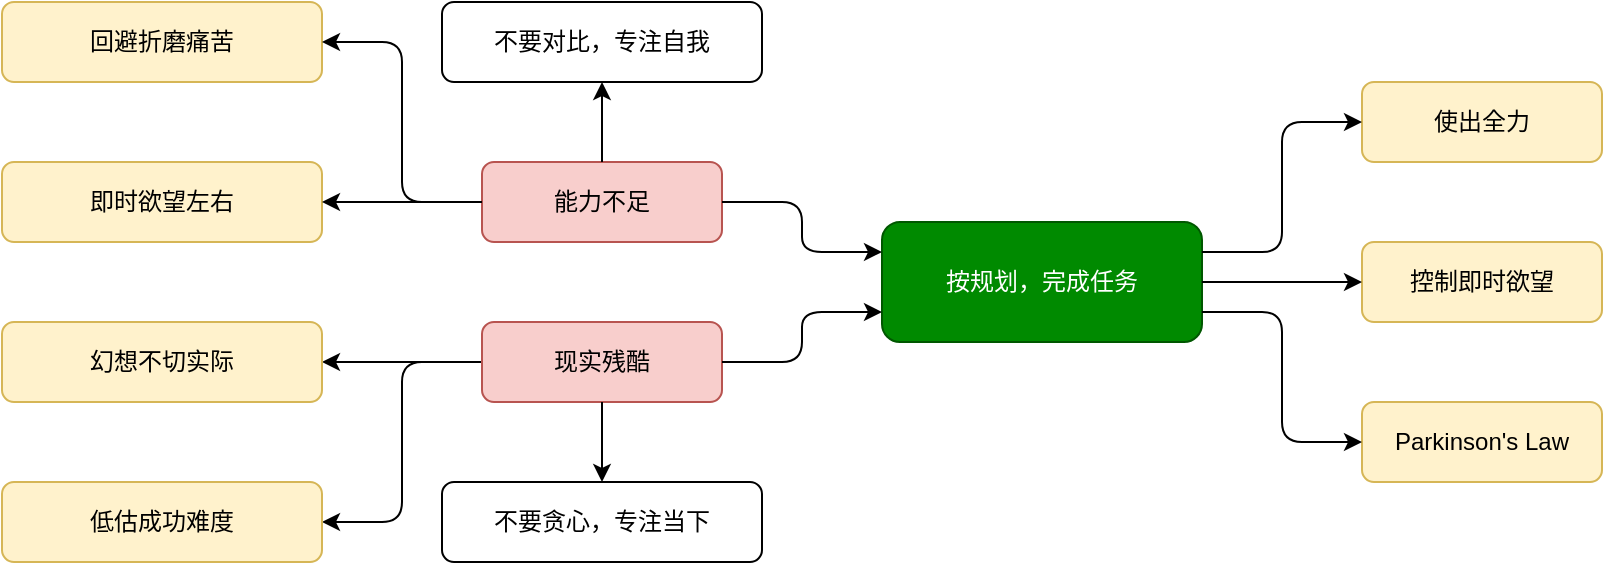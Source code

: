 <mxfile version="17.4.2" type="device" pages="2"><diagram id="iUVhY1xpQ6CyfBs-lPUH" name="Page-1"><mxGraphModel dx="1106" dy="772" grid="1" gridSize="10" guides="1" tooltips="1" connect="1" arrows="1" fold="1" page="1" pageScale="1" pageWidth="1169" pageHeight="827" math="0" shadow="0"><root><mxCell id="0"/><mxCell id="1" parent="0"/><mxCell id="2mZQ2hrAYj-rdNc3GGcZ-1" value="能力不足" style="rounded=1;whiteSpace=wrap;html=1;fillColor=#f8cecc;strokeColor=#b85450;" parent="1" vertex="1"><mxGeometry x="400" y="280" width="120" height="40" as="geometry"/></mxCell><mxCell id="NQv2C5igRxgO6a4TWcFs-9" style="edgeStyle=orthogonalEdgeStyle;rounded=1;orthogonalLoop=1;jettySize=auto;html=1;exitX=0;exitY=0.5;exitDx=0;exitDy=0;" edge="1" parent="1" source="2mZQ2hrAYj-rdNc3GGcZ-2" target="NQv2C5igRxgO6a4TWcFs-5"><mxGeometry relative="1" as="geometry"/></mxCell><mxCell id="NQv2C5igRxgO6a4TWcFs-10" style="edgeStyle=orthogonalEdgeStyle;rounded=1;orthogonalLoop=1;jettySize=auto;html=1;exitX=0;exitY=0.5;exitDx=0;exitDy=0;entryX=1;entryY=0.5;entryDx=0;entryDy=0;" edge="1" parent="1" source="2mZQ2hrAYj-rdNc3GGcZ-2" target="NQv2C5igRxgO6a4TWcFs-6"><mxGeometry relative="1" as="geometry"/></mxCell><mxCell id="2mZQ2hrAYj-rdNc3GGcZ-2" value="现实残酷" style="rounded=1;whiteSpace=wrap;html=1;fillColor=#f8cecc;strokeColor=#b85450;" parent="1" vertex="1"><mxGeometry x="400" y="360" width="120" height="40" as="geometry"/></mxCell><mxCell id="2mZQ2hrAYj-rdNc3GGcZ-3" value="使出全力" style="rounded=1;whiteSpace=wrap;html=1;fillColor=#fff2cc;strokeColor=#d6b656;" parent="1" vertex="1"><mxGeometry x="840" y="240" width="120" height="40" as="geometry"/></mxCell><mxCell id="2mZQ2hrAYj-rdNc3GGcZ-4" value="按规划，完成任务" style="rounded=1;whiteSpace=wrap;html=1;fillColor=#008a00;fontColor=#ffffff;strokeColor=#005700;" parent="1" vertex="1"><mxGeometry x="600" y="310" width="160" height="60" as="geometry"/></mxCell><mxCell id="2mZQ2hrAYj-rdNc3GGcZ-6" value="Parkinson's Law" style="rounded=1;whiteSpace=wrap;html=1;fillColor=#fff2cc;strokeColor=#d6b656;" parent="1" vertex="1"><mxGeometry x="840" y="400" width="120" height="40" as="geometry"/></mxCell><mxCell id="2mZQ2hrAYj-rdNc3GGcZ-10" value="" style="edgeStyle=elbowEdgeStyle;elbow=horizontal;endArrow=classic;html=1;rounded=1;exitX=1;exitY=0.5;exitDx=0;exitDy=0;entryX=0;entryY=0.25;entryDx=0;entryDy=0;" parent="1" source="2mZQ2hrAYj-rdNc3GGcZ-1" target="2mZQ2hrAYj-rdNc3GGcZ-4" edge="1"><mxGeometry width="50" height="50" relative="1" as="geometry"><mxPoint x="660" y="440" as="sourcePoint"/><mxPoint x="710" y="390" as="targetPoint"/></mxGeometry></mxCell><mxCell id="2mZQ2hrAYj-rdNc3GGcZ-11" value="" style="edgeStyle=elbowEdgeStyle;elbow=horizontal;endArrow=classic;html=1;rounded=1;exitX=1;exitY=0.5;exitDx=0;exitDy=0;entryX=0;entryY=0.75;entryDx=0;entryDy=0;" parent="1" source="2mZQ2hrAYj-rdNc3GGcZ-2" target="2mZQ2hrAYj-rdNc3GGcZ-4" edge="1"><mxGeometry width="50" height="50" relative="1" as="geometry"><mxPoint x="530" y="310" as="sourcePoint"/><mxPoint x="610" y="340" as="targetPoint"/></mxGeometry></mxCell><mxCell id="2mZQ2hrAYj-rdNc3GGcZ-12" value="" style="edgeStyle=elbowEdgeStyle;elbow=horizontal;endArrow=classic;html=1;rounded=1;exitX=1;exitY=0.25;exitDx=0;exitDy=0;entryX=0;entryY=0.5;entryDx=0;entryDy=0;" parent="1" source="2mZQ2hrAYj-rdNc3GGcZ-4" target="2mZQ2hrAYj-rdNc3GGcZ-3" edge="1"><mxGeometry width="50" height="50" relative="1" as="geometry"><mxPoint x="530" y="310" as="sourcePoint"/><mxPoint x="610" y="340" as="targetPoint"/></mxGeometry></mxCell><mxCell id="2mZQ2hrAYj-rdNc3GGcZ-13" value="" style="edgeStyle=elbowEdgeStyle;elbow=horizontal;endArrow=classic;html=1;rounded=1;exitX=1;exitY=0.75;exitDx=0;exitDy=0;entryX=0;entryY=0.5;entryDx=0;entryDy=0;" parent="1" source="2mZQ2hrAYj-rdNc3GGcZ-4" target="2mZQ2hrAYj-rdNc3GGcZ-6" edge="1"><mxGeometry width="50" height="50" relative="1" as="geometry"><mxPoint x="770" y="340" as="sourcePoint"/><mxPoint x="850" y="310" as="targetPoint"/></mxGeometry></mxCell><mxCell id="2mZQ2hrAYj-rdNc3GGcZ-14" value="控制即时欲望" style="rounded=1;whiteSpace=wrap;html=1;fillColor=#fff2cc;strokeColor=#d6b656;" parent="1" vertex="1"><mxGeometry x="840" y="320" width="120" height="40" as="geometry"/></mxCell><mxCell id="2mZQ2hrAYj-rdNc3GGcZ-15" value="" style="endArrow=classic;html=1;rounded=1;entryX=0;entryY=0.5;entryDx=0;entryDy=0;exitX=1;exitY=0.5;exitDx=0;exitDy=0;" parent="1" source="2mZQ2hrAYj-rdNc3GGcZ-4" target="2mZQ2hrAYj-rdNc3GGcZ-14" edge="1"><mxGeometry width="50" height="50" relative="1" as="geometry"><mxPoint x="700" y="450" as="sourcePoint"/><mxPoint x="750" y="400" as="targetPoint"/></mxGeometry></mxCell><mxCell id="2mZQ2hrAYj-rdNc3GGcZ-16" value="不要对比，专注自我" style="rounded=1;whiteSpace=wrap;html=1;" parent="1" vertex="1"><mxGeometry x="380" y="200" width="160" height="40" as="geometry"/></mxCell><mxCell id="2mZQ2hrAYj-rdNc3GGcZ-17" value="" style="endArrow=classic;html=1;rounded=1;entryX=0.5;entryY=1;entryDx=0;entryDy=0;exitX=0.5;exitY=0;exitDx=0;exitDy=0;" parent="1" source="2mZQ2hrAYj-rdNc3GGcZ-1" target="2mZQ2hrAYj-rdNc3GGcZ-16" edge="1"><mxGeometry width="50" height="50" relative="1" as="geometry"><mxPoint x="770" y="440" as="sourcePoint"/><mxPoint x="820" y="390" as="targetPoint"/></mxGeometry></mxCell><mxCell id="2mZQ2hrAYj-rdNc3GGcZ-18" value="不要贪心，专注当下" style="rounded=1;whiteSpace=wrap;html=1;" parent="1" vertex="1"><mxGeometry x="380" y="440" width="160" height="40" as="geometry"/></mxCell><mxCell id="2mZQ2hrAYj-rdNc3GGcZ-19" value="" style="endArrow=classic;html=1;rounded=1;entryX=0.5;entryY=0;entryDx=0;entryDy=0;exitX=0.5;exitY=1;exitDx=0;exitDy=0;" parent="1" source="2mZQ2hrAYj-rdNc3GGcZ-2" target="2mZQ2hrAYj-rdNc3GGcZ-18" edge="1"><mxGeometry width="50" height="50" relative="1" as="geometry"><mxPoint x="470" y="290" as="sourcePoint"/><mxPoint x="470" y="250" as="targetPoint"/></mxGeometry></mxCell><mxCell id="NQv2C5igRxgO6a4TWcFs-1" value="回避折磨痛苦" style="rounded=1;whiteSpace=wrap;html=1;fillColor=#fff2cc;strokeColor=#d6b656;" vertex="1" parent="1"><mxGeometry x="160" y="200" width="160" height="40" as="geometry"/></mxCell><mxCell id="NQv2C5igRxgO6a4TWcFs-2" value="即时欲望左右" style="rounded=1;whiteSpace=wrap;html=1;fillColor=#fff2cc;strokeColor=#d6b656;" vertex="1" parent="1"><mxGeometry x="160" y="280" width="160" height="40" as="geometry"/></mxCell><mxCell id="NQv2C5igRxgO6a4TWcFs-3" value="" style="edgeStyle=elbowEdgeStyle;elbow=horizontal;endArrow=classic;html=1;rounded=1;entryX=1;entryY=0.5;entryDx=0;entryDy=0;exitX=0;exitY=0.5;exitDx=0;exitDy=0;" edge="1" parent="1" source="2mZQ2hrAYj-rdNc3GGcZ-1" target="NQv2C5igRxgO6a4TWcFs-1"><mxGeometry width="50" height="50" relative="1" as="geometry"><mxPoint x="400" y="380" as="sourcePoint"/><mxPoint x="450" y="330" as="targetPoint"/></mxGeometry></mxCell><mxCell id="NQv2C5igRxgO6a4TWcFs-4" value="" style="edgeStyle=elbowEdgeStyle;elbow=horizontal;endArrow=classic;html=1;rounded=1;entryX=1;entryY=0.5;entryDx=0;entryDy=0;exitX=0;exitY=0.5;exitDx=0;exitDy=0;" edge="1" parent="1" source="2mZQ2hrAYj-rdNc3GGcZ-1" target="NQv2C5igRxgO6a4TWcFs-2"><mxGeometry width="50" height="50" relative="1" as="geometry"><mxPoint x="410" y="320" as="sourcePoint"/><mxPoint x="340" y="270" as="targetPoint"/></mxGeometry></mxCell><mxCell id="NQv2C5igRxgO6a4TWcFs-5" value="幻想不切实际" style="rounded=1;whiteSpace=wrap;html=1;fillColor=#fff2cc;strokeColor=#d6b656;" vertex="1" parent="1"><mxGeometry x="160" y="360" width="160" height="40" as="geometry"/></mxCell><mxCell id="NQv2C5igRxgO6a4TWcFs-6" value="低估成功难度" style="rounded=1;whiteSpace=wrap;html=1;fillColor=#fff2cc;strokeColor=#d6b656;" vertex="1" parent="1"><mxGeometry x="160" y="440" width="160" height="40" as="geometry"/></mxCell></root></mxGraphModel></diagram><diagram id="IlZ4dhwhQtfG8zpkLqi9" name="Page-2"><mxGraphModel dx="1106" dy="772" grid="1" gridSize="10" guides="1" tooltips="1" connect="1" arrows="1" fold="1" page="1" pageScale="1" pageWidth="1169" pageHeight="827" math="0" shadow="0"><root><mxCell id="0"/><mxCell id="1" parent="0"/><mxCell id="PmAzdcI1SHnJAxc_P43P-25" style="edgeStyle=orthogonalEdgeStyle;rounded=1;orthogonalLoop=1;jettySize=auto;html=1;exitX=0.5;exitY=1;exitDx=0;exitDy=0;entryX=0.5;entryY=0;entryDx=0;entryDy=0;" edge="1" parent="1" source="PmAzdcI1SHnJAxc_P43P-1" target="PmAzdcI1SHnJAxc_P43P-19"><mxGeometry relative="1" as="geometry"/></mxCell><mxCell id="PmAzdcI1SHnJAxc_P43P-28" style="edgeStyle=orthogonalEdgeStyle;rounded=1;orthogonalLoop=1;jettySize=auto;html=1;exitX=0.25;exitY=1;exitDx=0;exitDy=0;entryX=0.5;entryY=0;entryDx=0;entryDy=0;" edge="1" parent="1" source="PmAzdcI1SHnJAxc_P43P-1" target="PmAzdcI1SHnJAxc_P43P-18"><mxGeometry relative="1" as="geometry"/></mxCell><mxCell id="PmAzdcI1SHnJAxc_P43P-1" value="高估自己" style="rounded=1;whiteSpace=wrap;html=1;fillColor=#a20025;strokeColor=#6F0000;fontColor=#ffffff;" vertex="1" parent="1"><mxGeometry x="380" y="120" width="120" height="40" as="geometry"/></mxCell><mxCell id="PmAzdcI1SHnJAxc_P43P-26" style="edgeStyle=orthogonalEdgeStyle;rounded=1;orthogonalLoop=1;jettySize=auto;html=1;exitX=0.5;exitY=1;exitDx=0;exitDy=0;entryX=0.5;entryY=0;entryDx=0;entryDy=0;" edge="1" parent="1" source="PmAzdcI1SHnJAxc_P43P-4" target="PmAzdcI1SHnJAxc_P43P-22"><mxGeometry relative="1" as="geometry"/></mxCell><mxCell id="PmAzdcI1SHnJAxc_P43P-29" style="edgeStyle=orthogonalEdgeStyle;rounded=1;orthogonalLoop=1;jettySize=auto;html=1;exitX=0.75;exitY=1;exitDx=0;exitDy=0;entryX=0.5;entryY=0;entryDx=0;entryDy=0;" edge="1" parent="1" source="PmAzdcI1SHnJAxc_P43P-4" target="PmAzdcI1SHnJAxc_P43P-23"><mxGeometry relative="1" as="geometry"/></mxCell><mxCell id="PmAzdcI1SHnJAxc_P43P-4" value="低估现实" style="rounded=1;whiteSpace=wrap;html=1;fillColor=#a20025;strokeColor=#6F0000;fontColor=#ffffff;" vertex="1" parent="1"><mxGeometry x="620" y="120" width="120" height="40" as="geometry"/></mxCell><mxCell id="PmAzdcI1SHnJAxc_P43P-31" style="edgeStyle=orthogonalEdgeStyle;rounded=1;orthogonalLoop=1;jettySize=auto;html=1;exitX=0.5;exitY=1;exitDx=0;exitDy=0;entryX=0.5;entryY=0;entryDx=0;entryDy=0;" edge="1" parent="1" source="PmAzdcI1SHnJAxc_P43P-18" target="PmAzdcI1SHnJAxc_P43P-30"><mxGeometry relative="1" as="geometry"/></mxCell><mxCell id="PmAzdcI1SHnJAxc_P43P-18" value="回避折磨痛苦" style="rounded=1;whiteSpace=wrap;html=1;fillColor=#fff2cc;strokeColor=#d6b656;" vertex="1" parent="1"><mxGeometry x="160" y="240" width="160" height="40" as="geometry"/></mxCell><mxCell id="PmAzdcI1SHnJAxc_P43P-33" style="edgeStyle=orthogonalEdgeStyle;rounded=1;orthogonalLoop=1;jettySize=auto;html=1;exitX=0.5;exitY=1;exitDx=0;exitDy=0;" edge="1" parent="1" source="PmAzdcI1SHnJAxc_P43P-19" target="PmAzdcI1SHnJAxc_P43P-32"><mxGeometry relative="1" as="geometry"/></mxCell><mxCell id="PmAzdcI1SHnJAxc_P43P-19" value="被即时欲望左右" style="rounded=1;whiteSpace=wrap;html=1;fillColor=#fff2cc;strokeColor=#d6b656;" vertex="1" parent="1"><mxGeometry x="360" y="240" width="160" height="40" as="geometry"/></mxCell><mxCell id="F1JyE08XJLNSQO50Wf2C-1" style="edgeStyle=orthogonalEdgeStyle;rounded=1;orthogonalLoop=1;jettySize=auto;html=1;exitX=0.5;exitY=1;exitDx=0;exitDy=0;entryX=0.5;entryY=0;entryDx=0;entryDy=0;" edge="1" parent="1" source="PmAzdcI1SHnJAxc_P43P-22" target="PmAzdcI1SHnJAxc_P43P-34"><mxGeometry relative="1" as="geometry"/></mxCell><mxCell id="PmAzdcI1SHnJAxc_P43P-22" value="不切实际的幻想" style="rounded=1;whiteSpace=wrap;html=1;fillColor=#fff2cc;strokeColor=#d6b656;" vertex="1" parent="1"><mxGeometry x="600" y="240" width="160" height="40" as="geometry"/></mxCell><mxCell id="F1JyE08XJLNSQO50Wf2C-2" style="edgeStyle=orthogonalEdgeStyle;rounded=1;orthogonalLoop=1;jettySize=auto;html=1;exitX=0.5;exitY=1;exitDx=0;exitDy=0;entryX=0.5;entryY=0;entryDx=0;entryDy=0;" edge="1" parent="1" source="PmAzdcI1SHnJAxc_P43P-23" target="PmAzdcI1SHnJAxc_P43P-35"><mxGeometry relative="1" as="geometry"/></mxCell><mxCell id="PmAzdcI1SHnJAxc_P43P-23" value="患得患失的心态" style="rounded=1;whiteSpace=wrap;html=1;fillColor=#fff2cc;strokeColor=#d6b656;" vertex="1" parent="1"><mxGeometry x="800" y="240" width="160" height="40" as="geometry"/></mxCell><mxCell id="gwqGT0XA6mHFH9_8bIxC-2" style="edgeStyle=orthogonalEdgeStyle;rounded=1;orthogonalLoop=1;jettySize=auto;html=1;exitX=0.5;exitY=1;exitDx=0;exitDy=0;entryX=0;entryY=0.5;entryDx=0;entryDy=0;" edge="1" parent="1" source="PmAzdcI1SHnJAxc_P43P-30" target="gwqGT0XA6mHFH9_8bIxC-1"><mxGeometry relative="1" as="geometry"/></mxCell><mxCell id="PmAzdcI1SHnJAxc_P43P-30" value="心无杂念，迅速开启" style="rounded=1;whiteSpace=wrap;html=1;fillColor=#b0e3e6;strokeColor=#0e8088;" vertex="1" parent="1"><mxGeometry x="160" y="320" width="160" height="40" as="geometry"/></mxCell><mxCell id="gwqGT0XA6mHFH9_8bIxC-4" style="edgeStyle=orthogonalEdgeStyle;rounded=1;orthogonalLoop=1;jettySize=auto;html=1;exitX=0.5;exitY=1;exitDx=0;exitDy=0;entryX=0.25;entryY=0;entryDx=0;entryDy=0;" edge="1" parent="1" source="PmAzdcI1SHnJAxc_P43P-32" target="gwqGT0XA6mHFH9_8bIxC-1"><mxGeometry relative="1" as="geometry"/></mxCell><mxCell id="PmAzdcI1SHnJAxc_P43P-32" value="设定期限，说到做到" style="rounded=1;whiteSpace=wrap;html=1;fillColor=#b0e3e6;strokeColor=#0e8088;" vertex="1" parent="1"><mxGeometry x="360" y="320" width="160" height="40" as="geometry"/></mxCell><mxCell id="gwqGT0XA6mHFH9_8bIxC-5" style="edgeStyle=orthogonalEdgeStyle;rounded=1;orthogonalLoop=1;jettySize=auto;html=1;exitX=0.5;exitY=1;exitDx=0;exitDy=0;entryX=0.75;entryY=0;entryDx=0;entryDy=0;" edge="1" parent="1" source="PmAzdcI1SHnJAxc_P43P-34" target="gwqGT0XA6mHFH9_8bIxC-1"><mxGeometry relative="1" as="geometry"/></mxCell><mxCell id="PmAzdcI1SHnJAxc_P43P-34" value="全力以赴，局域最值" style="rounded=1;whiteSpace=wrap;html=1;fillColor=#b0e3e6;strokeColor=#0e8088;" vertex="1" parent="1"><mxGeometry x="600" y="320" width="160" height="40" as="geometry"/></mxCell><mxCell id="gwqGT0XA6mHFH9_8bIxC-3" style="edgeStyle=orthogonalEdgeStyle;rounded=1;orthogonalLoop=1;jettySize=auto;html=1;exitX=0.5;exitY=1;exitDx=0;exitDy=0;entryX=1;entryY=0.5;entryDx=0;entryDy=0;" edge="1" parent="1" source="PmAzdcI1SHnJAxc_P43P-35" target="gwqGT0XA6mHFH9_8bIxC-1"><mxGeometry relative="1" as="geometry"/></mxCell><mxCell id="PmAzdcI1SHnJAxc_P43P-35" value="不要对比，不要悔恨" style="rounded=1;whiteSpace=wrap;html=1;fillColor=#b0e3e6;strokeColor=#0e8088;" vertex="1" parent="1"><mxGeometry x="800" y="320" width="160" height="40" as="geometry"/></mxCell><mxCell id="gwqGT0XA6mHFH9_8bIxC-1" value="按规划，完成任务" style="rounded=1;whiteSpace=wrap;html=1;fillColor=#008a00;fontColor=#ffffff;strokeColor=#005700;" vertex="1" parent="1"><mxGeometry x="480" y="440" width="170" height="40" as="geometry"/></mxCell></root></mxGraphModel></diagram></mxfile>